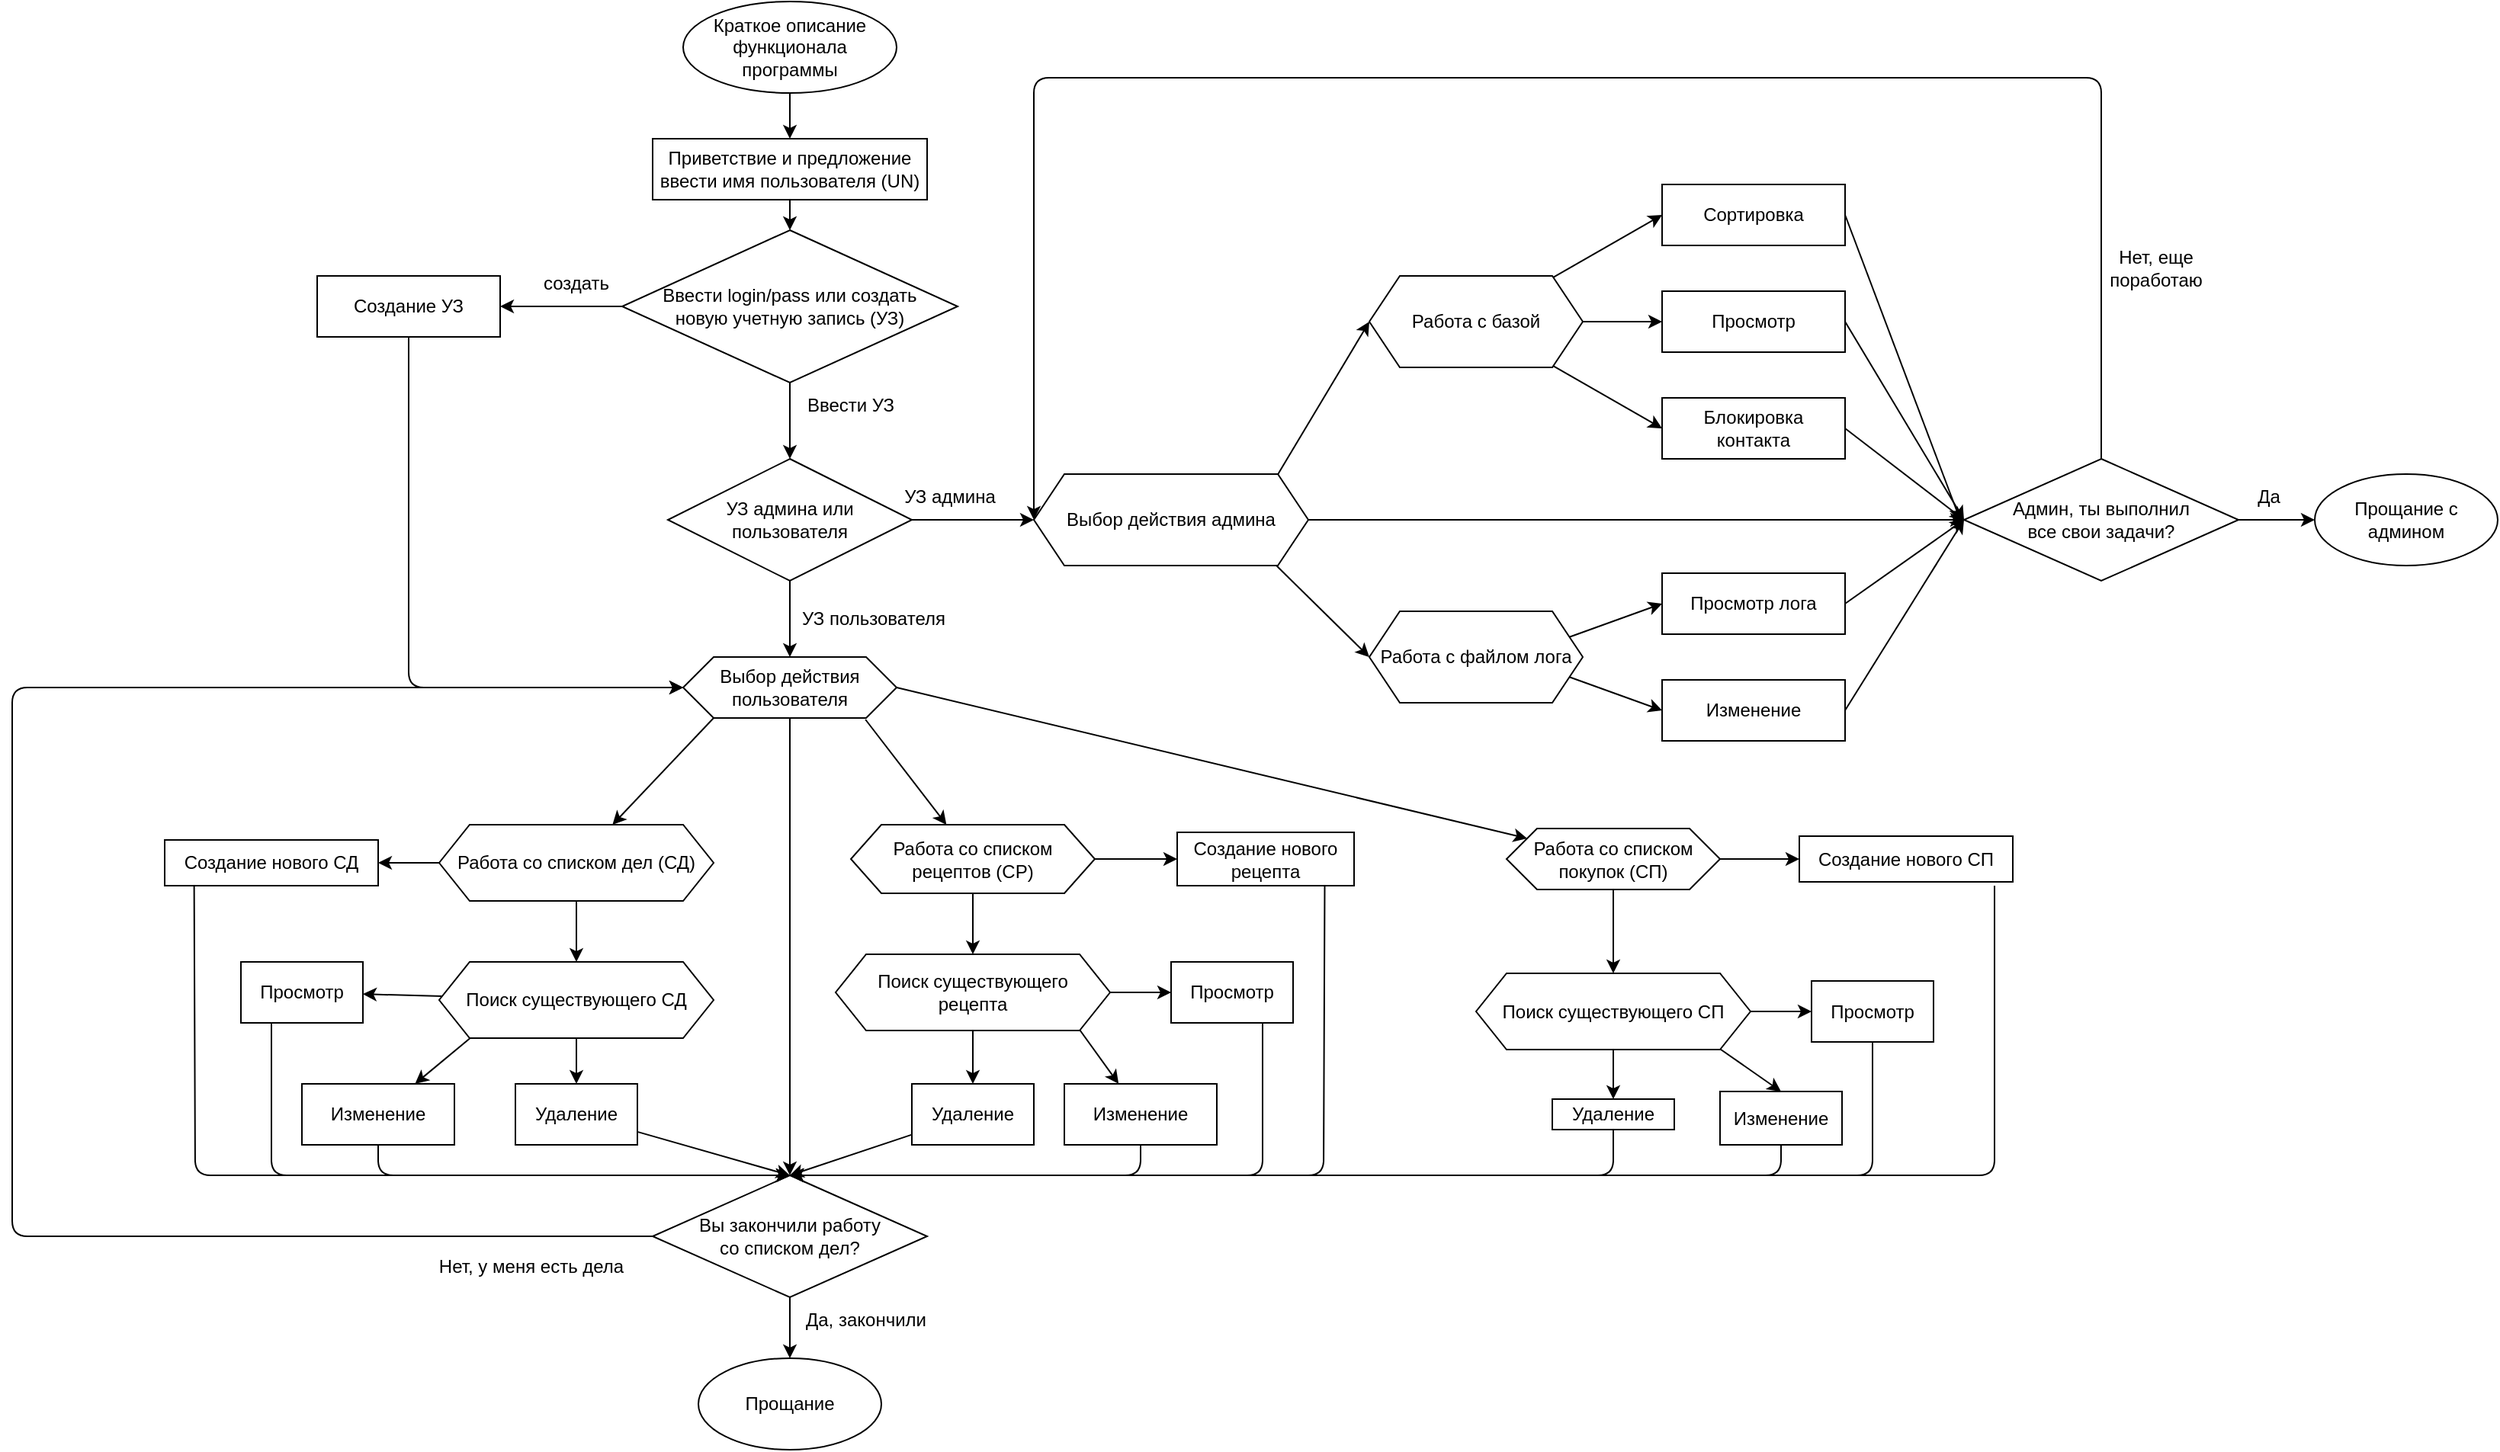 <mxfile>
    <diagram id="6oQ8wXNyq-3RCs7gzpDz" name="Страница 1">
        <mxGraphModel dx="218" dy="122" grid="1" gridSize="10" guides="1" tooltips="1" connect="1" arrows="1" fold="1" page="1" pageScale="1" pageWidth="827" pageHeight="1169" math="0" shadow="0">
            <root>
                <mxCell id="0"/>
                <mxCell id="1" parent="0"/>
                <mxCell id="5" value="" style="edgeStyle=none;html=1;" edge="1" parent="1" source="2" target="4">
                    <mxGeometry relative="1" as="geometry"/>
                </mxCell>
                <mxCell id="2" value="Краткое описание функционала&lt;br&gt;программы" style="ellipse;whiteSpace=wrap;html=1;" vertex="1" parent="1">
                    <mxGeometry x="464" y="50" width="140" height="60" as="geometry"/>
                </mxCell>
                <mxCell id="7" value="" style="edgeStyle=none;html=1;startArrow=none;" edge="1" parent="1" source="8">
                    <mxGeometry relative="1" as="geometry">
                        <mxPoint x="534" y="250" as="targetPoint"/>
                    </mxGeometry>
                </mxCell>
                <mxCell id="10" value="" style="edgeStyle=none;html=1;" edge="1" parent="1" source="4" target="8">
                    <mxGeometry relative="1" as="geometry"/>
                </mxCell>
                <mxCell id="4" value="Приветствие и предложение ввести имя пользователя (UN)" style="whiteSpace=wrap;html=1;" vertex="1" parent="1">
                    <mxGeometry x="444" y="140" width="180" height="40" as="geometry"/>
                </mxCell>
                <mxCell id="15" value="" style="edgeStyle=none;html=1;" edge="1" parent="1" source="8" target="14">
                    <mxGeometry relative="1" as="geometry"/>
                </mxCell>
                <mxCell id="42" style="edgeStyle=none;html=1;entryX=1;entryY=0.5;entryDx=0;entryDy=0;" edge="1" parent="1" source="8" target="24">
                    <mxGeometry relative="1" as="geometry"/>
                </mxCell>
                <mxCell id="8" value="Ввести login/pass или создать &lt;br&gt;новую учетную запись (УЗ)" style="rhombus;whiteSpace=wrap;html=1;" vertex="1" parent="1">
                    <mxGeometry x="424" y="200" width="220" height="100" as="geometry"/>
                </mxCell>
                <mxCell id="13" value="создать" style="text;html=1;strokeColor=none;fillColor=none;align=center;verticalAlign=middle;whiteSpace=wrap;rounded=0;" vertex="1" parent="1">
                    <mxGeometry x="364" y="220" width="60" height="30" as="geometry"/>
                </mxCell>
                <mxCell id="41" value="" style="edgeStyle=none;html=1;" edge="1" parent="1" source="14" target="17">
                    <mxGeometry relative="1" as="geometry"/>
                </mxCell>
                <mxCell id="100" style="edgeStyle=none;html=1;entryX=0;entryY=0.5;entryDx=0;entryDy=0;" edge="1" parent="1" source="14" target="99">
                    <mxGeometry relative="1" as="geometry"/>
                </mxCell>
                <mxCell id="14" value="УЗ админа или пользователя" style="rhombus;whiteSpace=wrap;html=1;" vertex="1" parent="1">
                    <mxGeometry x="454" y="350" width="160" height="80" as="geometry"/>
                </mxCell>
                <mxCell id="16" value="Ввести УЗ" style="text;html=1;strokeColor=none;fillColor=none;align=center;verticalAlign=middle;whiteSpace=wrap;rounded=0;" vertex="1" parent="1">
                    <mxGeometry x="534" y="300" width="80" height="30" as="geometry"/>
                </mxCell>
                <mxCell id="34" value="" style="edgeStyle=none;html=1;" edge="1" parent="1" target="33">
                    <mxGeometry relative="1" as="geometry">
                        <mxPoint x="484" y="520" as="sourcePoint"/>
                    </mxGeometry>
                </mxCell>
                <mxCell id="36" value="" style="edgeStyle=none;html=1;exitX=1;exitY=0.5;exitDx=0;exitDy=0;" edge="1" parent="1" source="17" target="35">
                    <mxGeometry relative="1" as="geometry"/>
                </mxCell>
                <mxCell id="38" value="" style="edgeStyle=none;html=1;exitX=0.854;exitY=1.025;exitDx=0;exitDy=0;exitPerimeter=0;" edge="1" parent="1" source="17" target="37">
                    <mxGeometry relative="1" as="geometry"/>
                </mxCell>
                <mxCell id="44" value="" style="edgeStyle=none;html=1;" edge="1" parent="1" source="17" target="43">
                    <mxGeometry relative="1" as="geometry"/>
                </mxCell>
                <mxCell id="17" value="Выбор действия пользователя" style="shape=hexagon;perimeter=hexagonPerimeter2;whiteSpace=wrap;html=1;fixedSize=1;" vertex="1" parent="1">
                    <mxGeometry x="464" y="480" width="140" height="40" as="geometry"/>
                </mxCell>
                <mxCell id="19" value="УЗ пользователя" style="text;html=1;strokeColor=none;fillColor=none;align=center;verticalAlign=middle;whiteSpace=wrap;rounded=0;" vertex="1" parent="1">
                    <mxGeometry x="534" y="440" width="110" height="30" as="geometry"/>
                </mxCell>
                <mxCell id="26" value="" style="edgeStyle=none;html=1;" edge="1" parent="1" source="24" target="17">
                    <mxGeometry relative="1" as="geometry">
                        <Array as="points">
                            <mxPoint x="284" y="500"/>
                        </Array>
                    </mxGeometry>
                </mxCell>
                <mxCell id="24" value="Создание УЗ" style="whiteSpace=wrap;html=1;" vertex="1" parent="1">
                    <mxGeometry x="224" y="230" width="120" height="40" as="geometry"/>
                </mxCell>
                <mxCell id="48" value="" style="edgeStyle=none;html=1;" edge="1" parent="1" source="33" target="47">
                    <mxGeometry relative="1" as="geometry"/>
                </mxCell>
                <mxCell id="55" value="" style="edgeStyle=none;html=1;" edge="1" parent="1" source="33" target="54">
                    <mxGeometry relative="1" as="geometry"/>
                </mxCell>
                <mxCell id="33" value="Работа со списком дел (СД)" style="shape=hexagon;perimeter=hexagonPerimeter2;whiteSpace=wrap;html=1;fixedSize=1;" vertex="1" parent="1">
                    <mxGeometry x="304" y="590" width="180" height="50" as="geometry"/>
                </mxCell>
                <mxCell id="85" value="" style="edgeStyle=none;html=1;" edge="1" parent="1" source="35" target="80">
                    <mxGeometry relative="1" as="geometry"/>
                </mxCell>
                <mxCell id="86" value="" style="edgeStyle=none;html=1;" edge="1" parent="1" source="35" target="81">
                    <mxGeometry relative="1" as="geometry"/>
                </mxCell>
                <mxCell id="35" value="Работа со списком покупок (СП)" style="shape=hexagon;perimeter=hexagonPerimeter2;whiteSpace=wrap;html=1;fixedSize=1;" vertex="1" parent="1">
                    <mxGeometry x="1004" y="592.5" width="140" height="40" as="geometry"/>
                </mxCell>
                <mxCell id="73" value="" style="edgeStyle=none;html=1;" edge="1" parent="1" source="37" target="69">
                    <mxGeometry relative="1" as="geometry"/>
                </mxCell>
                <mxCell id="74" value="" style="edgeStyle=none;html=1;" edge="1" parent="1" source="37" target="62">
                    <mxGeometry relative="1" as="geometry"/>
                </mxCell>
                <mxCell id="37" value="Работа со списком рецептов (СР)" style="shape=hexagon;perimeter=hexagonPerimeter2;whiteSpace=wrap;html=1;fixedSize=1;" vertex="1" parent="1">
                    <mxGeometry x="574" y="590" width="160" height="45" as="geometry"/>
                </mxCell>
                <mxCell id="40" value="УЗ админа" style="text;html=1;strokeColor=none;fillColor=none;align=center;verticalAlign=middle;whiteSpace=wrap;rounded=0;" vertex="1" parent="1">
                    <mxGeometry x="594" y="360" width="90" height="30" as="geometry"/>
                </mxCell>
                <mxCell id="46" value="" style="edgeStyle=none;html=1;" edge="1" parent="1" source="43" target="45">
                    <mxGeometry relative="1" as="geometry"/>
                </mxCell>
                <mxCell id="121" style="edgeStyle=none;html=1;entryX=0;entryY=0.5;entryDx=0;entryDy=0;" edge="1" parent="1" source="43" target="17">
                    <mxGeometry relative="1" as="geometry">
                        <Array as="points">
                            <mxPoint x="24" y="860"/>
                            <mxPoint x="24" y="500"/>
                        </Array>
                    </mxGeometry>
                </mxCell>
                <mxCell id="43" value="Вы закончили работу &lt;br&gt;со списком дел?" style="rhombus;whiteSpace=wrap;html=1;" vertex="1" parent="1">
                    <mxGeometry x="444" y="820" width="180" height="80" as="geometry"/>
                </mxCell>
                <mxCell id="45" value="Прощание" style="ellipse;whiteSpace=wrap;html=1;" vertex="1" parent="1">
                    <mxGeometry x="474" y="940" width="120" height="60" as="geometry"/>
                </mxCell>
                <mxCell id="77" style="edgeStyle=none;html=1;entryX=0.5;entryY=0;entryDx=0;entryDy=0;exitX=0.138;exitY=1.016;exitDx=0;exitDy=0;exitPerimeter=0;" edge="1" parent="1" source="47" target="43">
                    <mxGeometry relative="1" as="geometry">
                        <Array as="points">
                            <mxPoint x="144" y="820"/>
                        </Array>
                    </mxGeometry>
                </mxCell>
                <mxCell id="47" value="Создание нового СД" style="whiteSpace=wrap;html=1;" vertex="1" parent="1">
                    <mxGeometry x="124" y="600" width="140" height="30" as="geometry"/>
                </mxCell>
                <mxCell id="57" value="" style="edgeStyle=none;html=1;" edge="1" parent="1" source="54" target="56">
                    <mxGeometry relative="1" as="geometry"/>
                </mxCell>
                <mxCell id="59" value="" style="edgeStyle=none;html=1;exitX=0.118;exitY=0.986;exitDx=0;exitDy=0;exitPerimeter=0;" edge="1" parent="1" source="54" target="58">
                    <mxGeometry relative="1" as="geometry"/>
                </mxCell>
                <mxCell id="61" value="" style="edgeStyle=none;html=1;" edge="1" parent="1" source="54" target="60">
                    <mxGeometry relative="1" as="geometry"/>
                </mxCell>
                <mxCell id="54" value="Поиск существующего СД" style="shape=hexagon;perimeter=hexagonPerimeter2;whiteSpace=wrap;html=1;fixedSize=1;" vertex="1" parent="1">
                    <mxGeometry x="304" y="680" width="180" height="50" as="geometry"/>
                </mxCell>
                <mxCell id="78" style="edgeStyle=none;html=1;entryX=0.5;entryY=0;entryDx=0;entryDy=0;exitX=0.25;exitY=1;exitDx=0;exitDy=0;" edge="1" parent="1" source="56" target="43">
                    <mxGeometry relative="1" as="geometry">
                        <Array as="points">
                            <mxPoint x="194" y="820"/>
                        </Array>
                    </mxGeometry>
                </mxCell>
                <mxCell id="56" value="Просмотр" style="whiteSpace=wrap;html=1;" vertex="1" parent="1">
                    <mxGeometry x="174" y="680" width="80" height="40" as="geometry"/>
                </mxCell>
                <mxCell id="76" style="edgeStyle=none;html=1;entryX=0.5;entryY=0;entryDx=0;entryDy=0;" edge="1" parent="1" source="58" target="43">
                    <mxGeometry relative="1" as="geometry">
                        <Array as="points">
                            <mxPoint x="264" y="820"/>
                        </Array>
                    </mxGeometry>
                </mxCell>
                <mxCell id="58" value="Изменение" style="whiteSpace=wrap;html=1;" vertex="1" parent="1">
                    <mxGeometry x="214" y="760" width="100" height="40" as="geometry"/>
                </mxCell>
                <mxCell id="75" style="edgeStyle=none;html=1;entryX=0.5;entryY=0;entryDx=0;entryDy=0;" edge="1" parent="1" source="60" target="43">
                    <mxGeometry relative="1" as="geometry"/>
                </mxCell>
                <mxCell id="60" value="Удаление" style="whiteSpace=wrap;html=1;" vertex="1" parent="1">
                    <mxGeometry x="354" y="760" width="80" height="40" as="geometry"/>
                </mxCell>
                <mxCell id="96" style="edgeStyle=none;html=1;exitX=0.834;exitY=1.004;exitDx=0;exitDy=0;exitPerimeter=0;" edge="1" parent="1" source="62">
                    <mxGeometry relative="1" as="geometry">
                        <mxPoint x="534" y="820" as="targetPoint"/>
                        <Array as="points">
                            <mxPoint x="884" y="820"/>
                        </Array>
                    </mxGeometry>
                </mxCell>
                <mxCell id="62" value="Создание нового рецепта" style="whiteSpace=wrap;html=1;" vertex="1" parent="1">
                    <mxGeometry x="788" y="595" width="116" height="35" as="geometry"/>
                </mxCell>
                <mxCell id="66" value="" style="edgeStyle=none;html=1;" edge="1" parent="1" source="69" target="70">
                    <mxGeometry relative="1" as="geometry"/>
                </mxCell>
                <mxCell id="67" value="" style="edgeStyle=none;html=1;exitX=0.886;exitY=0.975;exitDx=0;exitDy=0;exitPerimeter=0;" edge="1" parent="1" source="69" target="71">
                    <mxGeometry relative="1" as="geometry"/>
                </mxCell>
                <mxCell id="68" value="" style="edgeStyle=none;html=1;" edge="1" parent="1" source="69" target="72">
                    <mxGeometry relative="1" as="geometry"/>
                </mxCell>
                <mxCell id="69" value="Поиск существующего &lt;br&gt;рецепта" style="shape=hexagon;perimeter=hexagonPerimeter2;whiteSpace=wrap;html=1;fixedSize=1;" vertex="1" parent="1">
                    <mxGeometry x="564" y="675" width="180" height="50" as="geometry"/>
                </mxCell>
                <mxCell id="95" style="edgeStyle=none;html=1;entryX=0.5;entryY=0;entryDx=0;entryDy=0;exitX=0.75;exitY=1;exitDx=0;exitDy=0;" edge="1" parent="1" source="70" target="43">
                    <mxGeometry relative="1" as="geometry">
                        <Array as="points">
                            <mxPoint x="844" y="820"/>
                        </Array>
                    </mxGeometry>
                </mxCell>
                <mxCell id="70" value="Просмотр" style="whiteSpace=wrap;html=1;" vertex="1" parent="1">
                    <mxGeometry x="784" y="680" width="80" height="40" as="geometry"/>
                </mxCell>
                <mxCell id="94" style="edgeStyle=none;html=1;" edge="1" parent="1" source="71">
                    <mxGeometry relative="1" as="geometry">
                        <mxPoint x="534" y="820" as="targetPoint"/>
                        <Array as="points">
                            <mxPoint x="764" y="820"/>
                        </Array>
                    </mxGeometry>
                </mxCell>
                <mxCell id="71" value="Изменение" style="whiteSpace=wrap;html=1;" vertex="1" parent="1">
                    <mxGeometry x="714" y="760" width="100" height="40" as="geometry"/>
                </mxCell>
                <mxCell id="79" style="edgeStyle=none;html=1;entryX=0.5;entryY=0;entryDx=0;entryDy=0;" edge="1" parent="1" source="72" target="43">
                    <mxGeometry relative="1" as="geometry"/>
                </mxCell>
                <mxCell id="72" value="Удаление" style="whiteSpace=wrap;html=1;" vertex="1" parent="1">
                    <mxGeometry x="614" y="760" width="80" height="40" as="geometry"/>
                </mxCell>
                <mxCell id="97" style="edgeStyle=none;html=1;" edge="1" parent="1">
                    <mxGeometry relative="1" as="geometry">
                        <mxPoint x="534" y="820" as="targetPoint"/>
                        <mxPoint x="1324" y="630" as="sourcePoint"/>
                        <Array as="points">
                            <mxPoint x="1324" y="820"/>
                        </Array>
                    </mxGeometry>
                </mxCell>
                <mxCell id="80" value="Создание нового СП" style="whiteSpace=wrap;html=1;" vertex="1" parent="1">
                    <mxGeometry x="1196" y="597.5" width="140" height="30" as="geometry"/>
                </mxCell>
                <mxCell id="87" value="" style="edgeStyle=none;html=1;" edge="1" parent="1" source="81" target="82">
                    <mxGeometry relative="1" as="geometry"/>
                </mxCell>
                <mxCell id="88" value="" style="edgeStyle=none;html=1;" edge="1" parent="1" source="81" target="84">
                    <mxGeometry relative="1" as="geometry"/>
                </mxCell>
                <mxCell id="89" style="edgeStyle=none;html=1;exitX=0.886;exitY=0.985;exitDx=0;exitDy=0;entryX=0.5;entryY=0;entryDx=0;entryDy=0;exitPerimeter=0;" edge="1" parent="1" source="81" target="83">
                    <mxGeometry relative="1" as="geometry"/>
                </mxCell>
                <mxCell id="81" value="Поиск существующего СП" style="shape=hexagon;perimeter=hexagonPerimeter2;whiteSpace=wrap;html=1;fixedSize=1;" vertex="1" parent="1">
                    <mxGeometry x="984" y="687.5" width="180" height="50" as="geometry"/>
                </mxCell>
                <mxCell id="93" style="edgeStyle=none;html=1;" edge="1" parent="1" source="82">
                    <mxGeometry relative="1" as="geometry">
                        <mxPoint x="534" y="820" as="targetPoint"/>
                        <Array as="points">
                            <mxPoint x="1244" y="820"/>
                        </Array>
                    </mxGeometry>
                </mxCell>
                <mxCell id="82" value="Просмотр" style="whiteSpace=wrap;html=1;" vertex="1" parent="1">
                    <mxGeometry x="1204" y="692.5" width="80" height="40" as="geometry"/>
                </mxCell>
                <mxCell id="91" style="edgeStyle=none;html=1;" edge="1" parent="1" source="83">
                    <mxGeometry relative="1" as="geometry">
                        <mxPoint x="534" y="820" as="targetPoint"/>
                        <Array as="points">
                            <mxPoint x="1184" y="820"/>
                        </Array>
                    </mxGeometry>
                </mxCell>
                <mxCell id="83" value="Изменение" style="whiteSpace=wrap;html=1;" vertex="1" parent="1">
                    <mxGeometry x="1144" y="765" width="80" height="35" as="geometry"/>
                </mxCell>
                <mxCell id="90" style="edgeStyle=none;html=1;" edge="1" parent="1" source="84">
                    <mxGeometry relative="1" as="geometry">
                        <mxPoint x="534" y="820" as="targetPoint"/>
                        <Array as="points">
                            <mxPoint x="1074" y="820"/>
                        </Array>
                    </mxGeometry>
                </mxCell>
                <mxCell id="84" value="Удаление" style="whiteSpace=wrap;html=1;" vertex="1" parent="1">
                    <mxGeometry x="1034" y="770" width="80" height="20" as="geometry"/>
                </mxCell>
                <mxCell id="103" style="edgeStyle=none;html=1;entryX=0;entryY=0.5;entryDx=0;entryDy=0;exitX=0.888;exitY=0.008;exitDx=0;exitDy=0;exitPerimeter=0;" edge="1" parent="1" source="99" target="101">
                    <mxGeometry relative="1" as="geometry"/>
                </mxCell>
                <mxCell id="104" style="edgeStyle=none;html=1;entryX=0;entryY=0.5;entryDx=0;entryDy=0;exitX=0.878;exitY=0.984;exitDx=0;exitDy=0;exitPerimeter=0;" edge="1" parent="1" source="99" target="102">
                    <mxGeometry relative="1" as="geometry"/>
                </mxCell>
                <mxCell id="123" style="edgeStyle=none;html=1;entryX=0;entryY=0.5;entryDx=0;entryDy=0;" edge="1" parent="1" source="99" target="122">
                    <mxGeometry relative="1" as="geometry"/>
                </mxCell>
                <mxCell id="99" value="Выбор действия админа" style="shape=hexagon;perimeter=hexagonPerimeter2;whiteSpace=wrap;html=1;fixedSize=1;" vertex="1" parent="1">
                    <mxGeometry x="694" y="360" width="180" height="60" as="geometry"/>
                </mxCell>
                <mxCell id="112" style="edgeStyle=none;html=1;entryX=0;entryY=0.5;entryDx=0;entryDy=0;" edge="1" parent="1" source="101" target="105">
                    <mxGeometry relative="1" as="geometry"/>
                </mxCell>
                <mxCell id="113" style="edgeStyle=none;html=1;entryX=0;entryY=0.5;entryDx=0;entryDy=0;" edge="1" parent="1" source="101" target="106">
                    <mxGeometry relative="1" as="geometry"/>
                </mxCell>
                <mxCell id="114" style="edgeStyle=none;html=1;entryX=0;entryY=0.5;entryDx=0;entryDy=0;" edge="1" parent="1" source="101" target="107">
                    <mxGeometry relative="1" as="geometry"/>
                </mxCell>
                <mxCell id="101" value="Работа с базой" style="shape=hexagon;perimeter=hexagonPerimeter2;whiteSpace=wrap;html=1;fixedSize=1;" vertex="1" parent="1">
                    <mxGeometry x="914" y="230" width="140" height="60" as="geometry"/>
                </mxCell>
                <mxCell id="110" style="edgeStyle=none;html=1;entryX=0;entryY=0.5;entryDx=0;entryDy=0;exitX=1;exitY=0.25;exitDx=0;exitDy=0;" edge="1" parent="1" source="102" target="108">
                    <mxGeometry relative="1" as="geometry"/>
                </mxCell>
                <mxCell id="111" style="edgeStyle=none;html=1;entryX=0;entryY=0.5;entryDx=0;entryDy=0;exitX=1;exitY=0.75;exitDx=0;exitDy=0;" edge="1" parent="1" source="102" target="109">
                    <mxGeometry relative="1" as="geometry"/>
                </mxCell>
                <mxCell id="102" value="Работа с файлом лога" style="shape=hexagon;perimeter=hexagonPerimeter2;whiteSpace=wrap;html=1;fixedSize=1;" vertex="1" parent="1">
                    <mxGeometry x="914" y="450" width="140" height="60" as="geometry"/>
                </mxCell>
                <mxCell id="128" style="edgeStyle=none;html=1;entryX=-0.012;entryY=0.512;entryDx=0;entryDy=0;entryPerimeter=0;exitX=1;exitY=0.5;exitDx=0;exitDy=0;" edge="1" parent="1" source="105" target="122">
                    <mxGeometry relative="1" as="geometry"/>
                </mxCell>
                <mxCell id="105" value="Сортировка" style="rounded=0;whiteSpace=wrap;html=1;" vertex="1" parent="1">
                    <mxGeometry x="1106" y="170" width="120" height="40" as="geometry"/>
                </mxCell>
                <mxCell id="127" style="edgeStyle=none;html=1;entryX=0;entryY=0.5;entryDx=0;entryDy=0;exitX=1;exitY=0.5;exitDx=0;exitDy=0;" edge="1" parent="1" source="106" target="122">
                    <mxGeometry relative="1" as="geometry">
                        <mxPoint x="1310" y="390" as="targetPoint"/>
                    </mxGeometry>
                </mxCell>
                <mxCell id="106" value="Просмотр" style="rounded=0;whiteSpace=wrap;html=1;" vertex="1" parent="1">
                    <mxGeometry x="1106" y="240" width="120" height="40" as="geometry"/>
                </mxCell>
                <mxCell id="126" style="edgeStyle=none;html=1;entryX=0;entryY=0.5;entryDx=0;entryDy=0;exitX=1;exitY=0.5;exitDx=0;exitDy=0;" edge="1" parent="1" source="107" target="122">
                    <mxGeometry relative="1" as="geometry"/>
                </mxCell>
                <mxCell id="107" value="Блокировка &lt;br&gt;контакта" style="rounded=0;whiteSpace=wrap;html=1;" vertex="1" parent="1">
                    <mxGeometry x="1106" y="310" width="120" height="40" as="geometry"/>
                </mxCell>
                <mxCell id="129" style="edgeStyle=none;html=1;entryX=0;entryY=0.5;entryDx=0;entryDy=0;exitX=1;exitY=0.5;exitDx=0;exitDy=0;" edge="1" parent="1" source="108" target="122">
                    <mxGeometry relative="1" as="geometry"/>
                </mxCell>
                <mxCell id="108" value="Просмотр лога" style="rounded=0;whiteSpace=wrap;html=1;" vertex="1" parent="1">
                    <mxGeometry x="1106" y="425" width="120" height="40" as="geometry"/>
                </mxCell>
                <mxCell id="130" style="edgeStyle=none;html=1;entryX=0;entryY=0.5;entryDx=0;entryDy=0;exitX=1;exitY=0.5;exitDx=0;exitDy=0;" edge="1" parent="1" source="109" target="122">
                    <mxGeometry relative="1" as="geometry"/>
                </mxCell>
                <mxCell id="109" value="Изменение" style="rounded=0;whiteSpace=wrap;html=1;" vertex="1" parent="1">
                    <mxGeometry x="1106" y="495" width="120" height="40" as="geometry"/>
                </mxCell>
                <mxCell id="120" value="Да, закончили" style="text;html=1;strokeColor=none;fillColor=none;align=center;verticalAlign=middle;whiteSpace=wrap;rounded=0;" vertex="1" parent="1">
                    <mxGeometry x="534" y="900" width="100" height="30" as="geometry"/>
                </mxCell>
                <mxCell id="125" value="" style="edgeStyle=none;html=1;" edge="1" parent="1" source="122" target="124">
                    <mxGeometry relative="1" as="geometry"/>
                </mxCell>
                <mxCell id="131" style="edgeStyle=none;html=1;entryX=0;entryY=0.5;entryDx=0;entryDy=0;" edge="1" parent="1" source="122" target="99">
                    <mxGeometry relative="1" as="geometry">
                        <Array as="points">
                            <mxPoint x="1394" y="100"/>
                            <mxPoint x="694" y="100"/>
                        </Array>
                    </mxGeometry>
                </mxCell>
                <mxCell id="122" value="Админ, ты выполнил &lt;br&gt;все свои задачи?" style="rhombus;whiteSpace=wrap;html=1;" vertex="1" parent="1">
                    <mxGeometry x="1304" y="350" width="180" height="80" as="geometry"/>
                </mxCell>
                <mxCell id="124" value="Прощание с админом" style="ellipse;whiteSpace=wrap;html=1;" vertex="1" parent="1">
                    <mxGeometry x="1534" y="360" width="120" height="60" as="geometry"/>
                </mxCell>
                <mxCell id="132" value="Нет, у меня есть дела" style="text;html=1;align=center;verticalAlign=middle;resizable=0;points=[];autosize=1;strokeColor=none;fillColor=none;" vertex="1" parent="1">
                    <mxGeometry x="294" y="870" width="140" height="20" as="geometry"/>
                </mxCell>
                <mxCell id="133" value="Да" style="text;html=1;strokeColor=none;fillColor=none;align=center;verticalAlign=middle;whiteSpace=wrap;rounded=0;" vertex="1" parent="1">
                    <mxGeometry x="1474" y="360" width="60" height="30" as="geometry"/>
                </mxCell>
                <mxCell id="134" value="Нет, еще поработаю" style="text;html=1;strokeColor=none;fillColor=none;align=center;verticalAlign=middle;whiteSpace=wrap;rounded=0;" vertex="1" parent="1">
                    <mxGeometry x="1400" y="210" width="60" height="30" as="geometry"/>
                </mxCell>
            </root>
        </mxGraphModel>
    </diagram>
</mxfile>